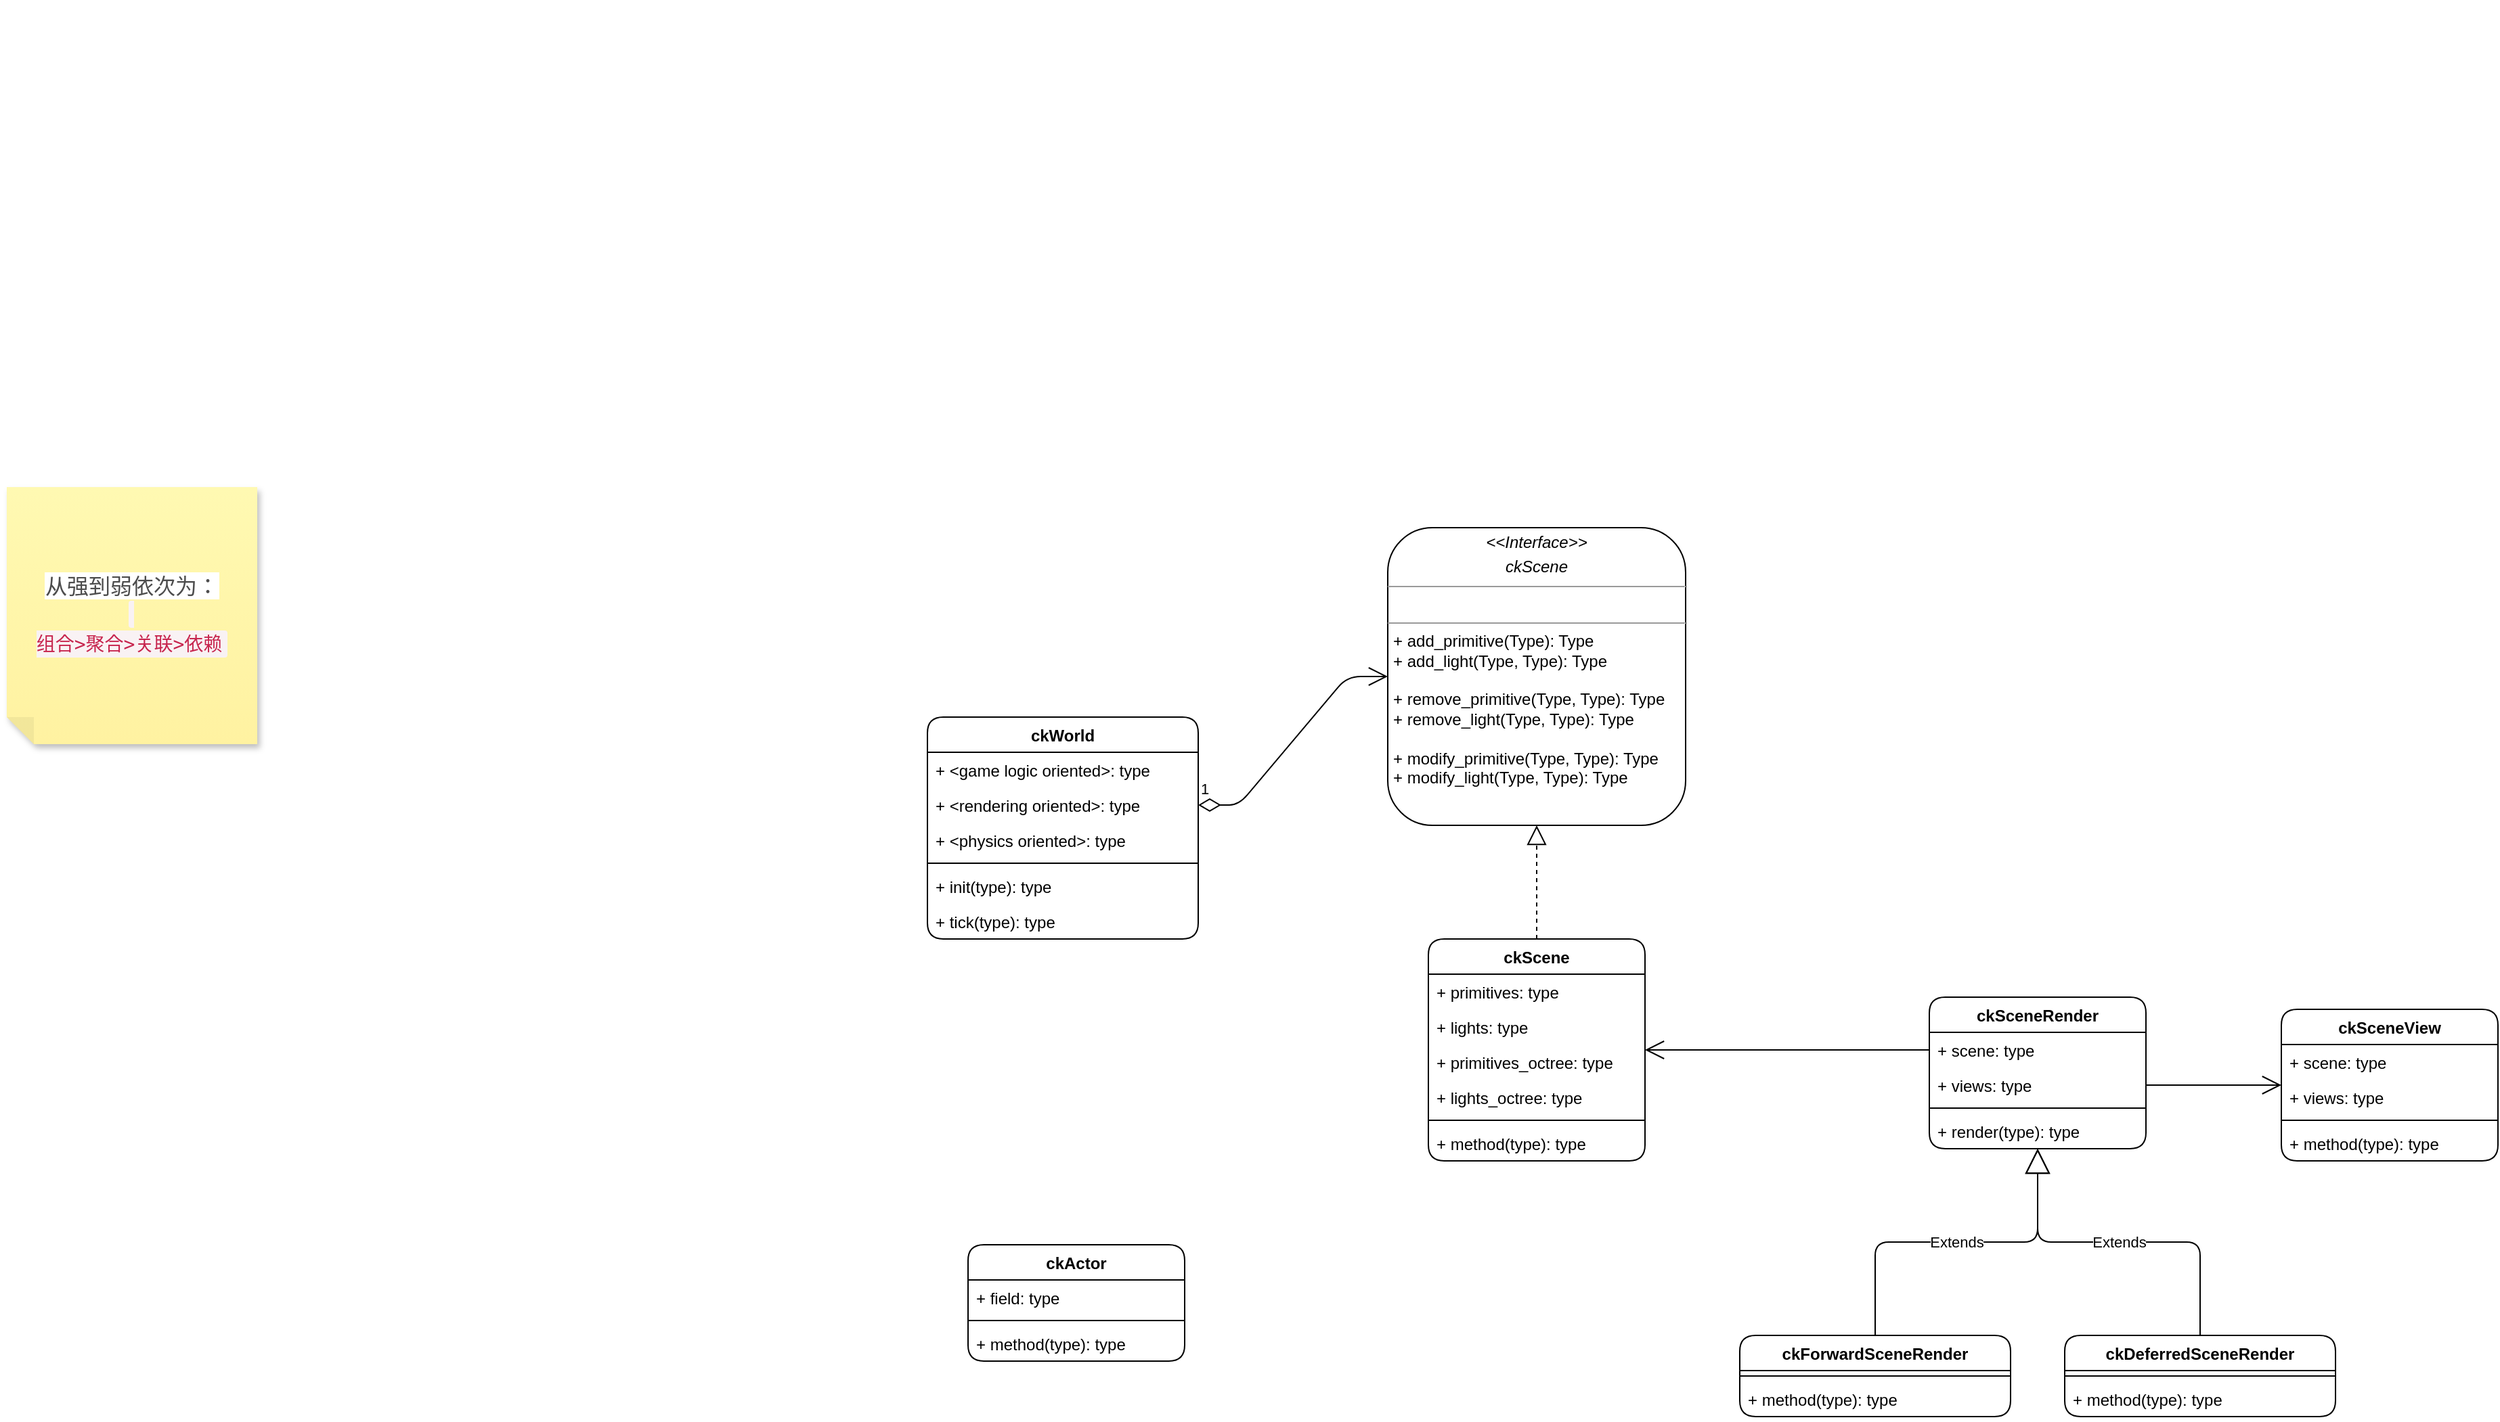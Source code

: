 <mxfile>
    <diagram id="3AVDMksvpy7tm43YDVcH" name="第 1 页">
        <mxGraphModel dx="1493" dy="656" grid="1" gridSize="10" guides="1" tooltips="1" connect="1" arrows="1" fold="1" page="1" pageScale="1" pageWidth="1169" pageHeight="827" math="0" shadow="0">
            <root>
                <mxCell id="0"/>
                <mxCell id="1" parent="0"/>
                <mxCell id="68" value="&lt;span style=&quot;color: rgb(77, 77, 77); font-family: -apple-system, &amp;quot;SF UI Text&amp;quot;, Arial, &amp;quot;PingFang SC&amp;quot;, &amp;quot;Hiragino Sans GB&amp;quot;, &amp;quot;Microsoft YaHei&amp;quot;, &amp;quot;WenQuanYi Micro Hei&amp;quot;, sans-serif; font-size: 16px; font-variant-ligatures: no-common-ligatures; text-align: start; background-color: rgb(255, 255, 255);&quot;&gt;从强到弱依次为：&lt;br&gt;&lt;/span&gt;&lt;code style=&quot;box-sizing: border-box; outline: 0px; font-family: &amp;quot;Source Code Pro&amp;quot;, &amp;quot;DejaVu Sans Mono&amp;quot;, &amp;quot;Ubuntu Mono&amp;quot;, &amp;quot;Anonymous Pro&amp;quot;, &amp;quot;Droid Sans Mono&amp;quot;, Menlo, Monaco, Consolas, Inconsolata, Courier, monospace, &amp;quot;PingFang SC&amp;quot;, &amp;quot;Microsoft YaHei&amp;quot;, sans-serif; font-size: 14px; line-height: 22px; color: rgb(199, 37, 78); background-color: rgb(249, 242, 244); border-radius: 2px; padding: 2px 4px; font-synthesis-style: auto; overflow-wrap: break-word; font-variant-ligatures: no-common-ligatures; text-align: start;&quot;&gt;&lt;br&gt;组合&amp;gt;聚合&amp;gt;关联&amp;gt;依赖&lt;/code&gt;" style="shape=note;whiteSpace=wrap;html=1;backgroundOutline=1;fontColor=#000000;darkOpacity=0.05;fillColor=#FFF9B2;strokeColor=none;fillStyle=solid;direction=west;gradientDirection=north;gradientColor=#FFF2A1;shadow=1;size=20;pointerEvents=1;rounded=1;" parent="1" vertex="1">
                    <mxGeometry x="40" y="400" width="185" height="190" as="geometry"/>
                </mxCell>
                <mxCell id="91" value="" style="shape=image;imageAspect=0;aspect=fixed;verticalLabelPosition=bottom;verticalAlign=top;image=https://img-blog.csdnimg.cn/20200224123104360.png;rounded=1;" parent="1" vertex="1">
                    <mxGeometry x="225" y="400" width="118.4" height="190" as="geometry"/>
                </mxCell>
                <mxCell id="96" value="" style="shape=image;imageAspect=0;aspect=fixed;verticalLabelPosition=bottom;verticalAlign=top;image=https://neil3d.github.io/assets/img/ppt-2016/big-picture.png;rounded=1;" vertex="1" parent="1">
                    <mxGeometry x="40" y="40" width="634.57" height="360" as="geometry"/>
                </mxCell>
                <mxCell id="101" value="ckWorld" style="swimlane;fontStyle=1;align=center;verticalAlign=top;childLayout=stackLayout;horizontal=1;startSize=26;horizontalStack=0;resizeParent=1;resizeParentMax=0;resizeLast=0;collapsible=1;marginBottom=0;rounded=1;" vertex="1" parent="1">
                    <mxGeometry x="720" y="570" width="200" height="164" as="geometry"/>
                </mxCell>
                <mxCell id="102" value="+ &lt;game logic oriented&gt;: type" style="text;strokeColor=none;fillColor=none;align=left;verticalAlign=top;spacingLeft=4;spacingRight=4;overflow=hidden;rotatable=0;points=[[0,0.5],[1,0.5]];portConstraint=eastwest;rounded=1;" vertex="1" parent="101">
                    <mxGeometry y="26" width="200" height="26" as="geometry"/>
                </mxCell>
                <mxCell id="105" value="+ &lt;rendering oriented&gt;: type" style="text;strokeColor=none;fillColor=none;align=left;verticalAlign=top;spacingLeft=4;spacingRight=4;overflow=hidden;rotatable=0;points=[[0,0.5],[1,0.5]];portConstraint=eastwest;rounded=1;" vertex="1" parent="101">
                    <mxGeometry y="52" width="200" height="26" as="geometry"/>
                </mxCell>
                <mxCell id="106" value="+ &lt;physics oriented&gt;: type" style="text;strokeColor=none;fillColor=none;align=left;verticalAlign=top;spacingLeft=4;spacingRight=4;overflow=hidden;rotatable=0;points=[[0,0.5],[1,0.5]];portConstraint=eastwest;rounded=1;" vertex="1" parent="101">
                    <mxGeometry y="78" width="200" height="26" as="geometry"/>
                </mxCell>
                <mxCell id="103" value="" style="line;strokeWidth=1;fillColor=none;align=left;verticalAlign=middle;spacingTop=-1;spacingLeft=3;spacingRight=3;rotatable=0;labelPosition=right;points=[];portConstraint=eastwest;strokeColor=inherit;rounded=1;" vertex="1" parent="101">
                    <mxGeometry y="104" width="200" height="8" as="geometry"/>
                </mxCell>
                <mxCell id="104" value="+ init(type): type" style="text;strokeColor=none;fillColor=none;align=left;verticalAlign=top;spacingLeft=4;spacingRight=4;overflow=hidden;rotatable=0;points=[[0,0.5],[1,0.5]];portConstraint=eastwest;rounded=1;" vertex="1" parent="101">
                    <mxGeometry y="112" width="200" height="26" as="geometry"/>
                </mxCell>
                <mxCell id="107" value="+ tick(type): type" style="text;strokeColor=none;fillColor=none;align=left;verticalAlign=top;spacingLeft=4;spacingRight=4;overflow=hidden;rotatable=0;points=[[0,0.5],[1,0.5]];portConstraint=eastwest;rounded=1;" vertex="1" parent="101">
                    <mxGeometry y="138" width="200" height="26" as="geometry"/>
                </mxCell>
                <mxCell id="112" value="ckScene" style="swimlane;fontStyle=1;align=center;verticalAlign=top;childLayout=stackLayout;horizontal=1;startSize=26;horizontalStack=0;resizeParent=1;resizeParentMax=0;resizeLast=0;collapsible=1;marginBottom=0;rounded=1;" vertex="1" parent="1">
                    <mxGeometry x="1090" y="734" width="160" height="164" as="geometry"/>
                </mxCell>
                <mxCell id="113" value="+ primitives: type" style="text;strokeColor=none;fillColor=none;align=left;verticalAlign=top;spacingLeft=4;spacingRight=4;overflow=hidden;rotatable=0;points=[[0,0.5],[1,0.5]];portConstraint=eastwest;rounded=1;" vertex="1" parent="112">
                    <mxGeometry y="26" width="160" height="26" as="geometry"/>
                </mxCell>
                <mxCell id="117" value="+ lights: type" style="text;strokeColor=none;fillColor=none;align=left;verticalAlign=top;spacingLeft=4;spacingRight=4;overflow=hidden;rotatable=0;points=[[0,0.5],[1,0.5]];portConstraint=eastwest;rounded=1;" vertex="1" parent="112">
                    <mxGeometry y="52" width="160" height="26" as="geometry"/>
                </mxCell>
                <mxCell id="120" value="+ primitives_octree: type" style="text;strokeColor=none;fillColor=none;align=left;verticalAlign=top;spacingLeft=4;spacingRight=4;overflow=hidden;rotatable=0;points=[[0,0.5],[1,0.5]];portConstraint=eastwest;rounded=1;" vertex="1" parent="112">
                    <mxGeometry y="78" width="160" height="26" as="geometry"/>
                </mxCell>
                <mxCell id="121" value="+ lights_octree: type" style="text;strokeColor=none;fillColor=none;align=left;verticalAlign=top;spacingLeft=4;spacingRight=4;overflow=hidden;rotatable=0;points=[[0,0.5],[1,0.5]];portConstraint=eastwest;rounded=1;" vertex="1" parent="112">
                    <mxGeometry y="104" width="160" height="26" as="geometry"/>
                </mxCell>
                <mxCell id="114" value="" style="line;strokeWidth=1;fillColor=none;align=left;verticalAlign=middle;spacingTop=-1;spacingLeft=3;spacingRight=3;rotatable=0;labelPosition=right;points=[];portConstraint=eastwest;strokeColor=inherit;rounded=1;" vertex="1" parent="112">
                    <mxGeometry y="130" width="160" height="8" as="geometry"/>
                </mxCell>
                <mxCell id="115" value="+ method(type): type" style="text;strokeColor=none;fillColor=none;align=left;verticalAlign=top;spacingLeft=4;spacingRight=4;overflow=hidden;rotatable=0;points=[[0,0.5],[1,0.5]];portConstraint=eastwest;rounded=1;" vertex="1" parent="112">
                    <mxGeometry y="138" width="160" height="26" as="geometry"/>
                </mxCell>
                <mxCell id="116" value="&lt;p style=&quot;margin:0px;margin-top:4px;text-align:center;&quot;&gt;&lt;i&gt;&amp;lt;&amp;lt;Interface&amp;gt;&amp;gt;&lt;/i&gt;&lt;br&gt;&lt;/p&gt;&lt;p style=&quot;margin:0px;margin-top:4px;text-align:center;&quot;&gt;&lt;i&gt;ckScene&lt;/i&gt;&lt;/p&gt;&lt;hr size=&quot;1&quot;&gt;&lt;p style=&quot;margin:0px;margin-left:4px;&quot;&gt;&lt;br&gt;&lt;/p&gt;&lt;hr size=&quot;1&quot;&gt;&lt;p style=&quot;margin:0px;margin-left:4px;&quot;&gt;+ add_primitive(Type): Type&lt;br&gt;+ add_light(Type, Type): Type&lt;/p&gt;&lt;p style=&quot;margin:0px;margin-left:4px;&quot;&gt;&lt;br&gt;&lt;/p&gt;&lt;p style=&quot;margin:0px;margin-left:4px;&quot;&gt;+ remove_primitive(Type, Type): Type&lt;br&gt;&lt;/p&gt;&lt;p style=&quot;margin:0px;margin-left:4px;&quot;&gt;+ remove_light(Type, Type): Type&lt;br&gt;&lt;/p&gt;&lt;p style=&quot;margin:0px;margin-left:4px;&quot;&gt;&lt;br&gt;&lt;/p&gt;&lt;p style=&quot;margin: 0px 0px 0px 4px;&quot;&gt;+ modify_primitive(Type, Type): Type&lt;br&gt;&lt;/p&gt;&lt;p style=&quot;margin: 0px 0px 0px 4px;&quot;&gt;+ modify_light(Type, Type): Type&lt;/p&gt;" style="verticalAlign=top;align=left;overflow=fill;fontSize=12;fontFamily=Helvetica;html=1;rounded=1;" vertex="1" parent="1">
                    <mxGeometry x="1060" y="430" width="220" height="220" as="geometry"/>
                </mxCell>
                <mxCell id="118" value="" style="endArrow=block;dashed=1;endFill=0;endSize=12;html=1;rounded=1;exitX=0.5;exitY=0;exitDx=0;exitDy=0;entryX=0.5;entryY=1;entryDx=0;entryDy=0;" edge="1" parent="1" source="112" target="116">
                    <mxGeometry width="160" relative="1" as="geometry">
                        <mxPoint x="1510" y="540" as="sourcePoint"/>
                        <mxPoint x="1170" y="670" as="targetPoint"/>
                    </mxGeometry>
                </mxCell>
                <mxCell id="119" value="1" style="endArrow=open;html=1;endSize=12;startArrow=diamondThin;startSize=14;startFill=0;edgeStyle=entityRelationEdgeStyle;align=left;verticalAlign=bottom;rounded=1;exitX=1;exitY=0.5;exitDx=0;exitDy=0;" edge="1" parent="1" source="105" target="116">
                    <mxGeometry x="-1" y="3" relative="1" as="geometry">
                        <mxPoint x="790" y="570" as="sourcePoint"/>
                        <mxPoint x="990" y="570" as="targetPoint"/>
                    </mxGeometry>
                </mxCell>
                <mxCell id="123" value="" style="endArrow=open;endFill=1;endSize=12;html=1;rounded=1;exitX=0;exitY=0.5;exitDx=0;exitDy=0;edgeStyle=entityRelationEdgeStyle;" edge="1" parent="1" source="125" target="112">
                    <mxGeometry width="160" relative="1" as="geometry">
                        <mxPoint x="1400" y="780" as="sourcePoint"/>
                        <mxPoint x="1300" y="790" as="targetPoint"/>
                    </mxGeometry>
                </mxCell>
                <mxCell id="124" value="ckSceneRender" style="swimlane;fontStyle=1;align=center;verticalAlign=top;childLayout=stackLayout;horizontal=1;startSize=26;horizontalStack=0;resizeParent=1;resizeParentMax=0;resizeLast=0;collapsible=1;marginBottom=0;rounded=1;" vertex="1" parent="1">
                    <mxGeometry x="1460" y="777" width="160" height="112" as="geometry"/>
                </mxCell>
                <mxCell id="125" value="+ scene: type" style="text;strokeColor=none;fillColor=none;align=left;verticalAlign=top;spacingLeft=4;spacingRight=4;overflow=hidden;rotatable=0;points=[[0,0.5],[1,0.5]];portConstraint=eastwest;rounded=1;" vertex="1" parent="124">
                    <mxGeometry y="26" width="160" height="26" as="geometry"/>
                </mxCell>
                <mxCell id="141" value="+ views: type" style="text;strokeColor=none;fillColor=none;align=left;verticalAlign=top;spacingLeft=4;spacingRight=4;overflow=hidden;rotatable=0;points=[[0,0.5],[1,0.5]];portConstraint=eastwest;rounded=1;" vertex="1" parent="124">
                    <mxGeometry y="52" width="160" height="26" as="geometry"/>
                </mxCell>
                <mxCell id="129" value="" style="line;strokeWidth=1;fillColor=none;align=left;verticalAlign=middle;spacingTop=-1;spacingLeft=3;spacingRight=3;rotatable=0;labelPosition=right;points=[];portConstraint=eastwest;strokeColor=inherit;rounded=1;" vertex="1" parent="124">
                    <mxGeometry y="78" width="160" height="8" as="geometry"/>
                </mxCell>
                <mxCell id="130" value="+ render(type): type" style="text;strokeColor=none;fillColor=none;align=left;verticalAlign=top;spacingLeft=4;spacingRight=4;overflow=hidden;rotatable=0;points=[[0,0.5],[1,0.5]];portConstraint=eastwest;rounded=1;" vertex="1" parent="124">
                    <mxGeometry y="86" width="160" height="26" as="geometry"/>
                </mxCell>
                <mxCell id="131" value="ckForwardSceneRender" style="swimlane;fontStyle=1;align=center;verticalAlign=top;childLayout=stackLayout;horizontal=1;startSize=26;horizontalStack=0;resizeParent=1;resizeParentMax=0;resizeLast=0;collapsible=1;marginBottom=0;rounded=1;" vertex="1" parent="1">
                    <mxGeometry x="1320" y="1027" width="200" height="60" as="geometry"/>
                </mxCell>
                <mxCell id="133" value="" style="line;strokeWidth=1;fillColor=none;align=left;verticalAlign=middle;spacingTop=-1;spacingLeft=3;spacingRight=3;rotatable=0;labelPosition=right;points=[];portConstraint=eastwest;strokeColor=inherit;rounded=1;" vertex="1" parent="131">
                    <mxGeometry y="26" width="200" height="8" as="geometry"/>
                </mxCell>
                <mxCell id="134" value="+ method(type): type" style="text;strokeColor=none;fillColor=none;align=left;verticalAlign=top;spacingLeft=4;spacingRight=4;overflow=hidden;rotatable=0;points=[[0,0.5],[1,0.5]];portConstraint=eastwest;rounded=1;" vertex="1" parent="131">
                    <mxGeometry y="34" width="200" height="26" as="geometry"/>
                </mxCell>
                <mxCell id="135" value="ckDeferredSceneRender" style="swimlane;fontStyle=1;align=center;verticalAlign=top;childLayout=stackLayout;horizontal=1;startSize=26;horizontalStack=0;resizeParent=1;resizeParentMax=0;resizeLast=0;collapsible=1;marginBottom=0;rounded=1;" vertex="1" parent="1">
                    <mxGeometry x="1560" y="1027" width="200" height="60" as="geometry"/>
                </mxCell>
                <mxCell id="137" value="" style="line;strokeWidth=1;fillColor=none;align=left;verticalAlign=middle;spacingTop=-1;spacingLeft=3;spacingRight=3;rotatable=0;labelPosition=right;points=[];portConstraint=eastwest;strokeColor=inherit;rounded=1;" vertex="1" parent="135">
                    <mxGeometry y="26" width="200" height="8" as="geometry"/>
                </mxCell>
                <mxCell id="138" value="+ method(type): type" style="text;strokeColor=none;fillColor=none;align=left;verticalAlign=top;spacingLeft=4;spacingRight=4;overflow=hidden;rotatable=0;points=[[0,0.5],[1,0.5]];portConstraint=eastwest;rounded=1;" vertex="1" parent="135">
                    <mxGeometry y="34" width="200" height="26" as="geometry"/>
                </mxCell>
                <mxCell id="139" value="Extends" style="endArrow=block;endSize=16;endFill=0;html=1;rounded=1;exitX=0.5;exitY=0;exitDx=0;exitDy=0;edgeStyle=orthogonalEdgeStyle;" edge="1" parent="1" source="131" target="124">
                    <mxGeometry width="160" relative="1" as="geometry">
                        <mxPoint x="1350" y="1020" as="sourcePoint"/>
                        <mxPoint x="1510" y="1020" as="targetPoint"/>
                    </mxGeometry>
                </mxCell>
                <mxCell id="140" value="Extends" style="endArrow=block;endSize=16;endFill=0;html=1;rounded=1;exitX=0.5;exitY=0;exitDx=0;exitDy=0;edgeStyle=orthogonalEdgeStyle;" edge="1" parent="1" source="135" target="124">
                    <mxGeometry width="160" relative="1" as="geometry">
                        <mxPoint x="1430" y="1090" as="sourcePoint"/>
                        <mxPoint x="1523.807" y="936.0" as="targetPoint"/>
                    </mxGeometry>
                </mxCell>
                <mxCell id="142" value="ckSceneView" style="swimlane;fontStyle=1;align=center;verticalAlign=top;childLayout=stackLayout;horizontal=1;startSize=26;horizontalStack=0;resizeParent=1;resizeParentMax=0;resizeLast=0;collapsible=1;marginBottom=0;rounded=1;" vertex="1" parent="1">
                    <mxGeometry x="1720" y="786" width="160" height="112" as="geometry"/>
                </mxCell>
                <mxCell id="143" value="+ scene: type" style="text;strokeColor=none;fillColor=none;align=left;verticalAlign=top;spacingLeft=4;spacingRight=4;overflow=hidden;rotatable=0;points=[[0,0.5],[1,0.5]];portConstraint=eastwest;rounded=1;" vertex="1" parent="142">
                    <mxGeometry y="26" width="160" height="26" as="geometry"/>
                </mxCell>
                <mxCell id="144" value="+ views: type" style="text;strokeColor=none;fillColor=none;align=left;verticalAlign=top;spacingLeft=4;spacingRight=4;overflow=hidden;rotatable=0;points=[[0,0.5],[1,0.5]];portConstraint=eastwest;rounded=1;" vertex="1" parent="142">
                    <mxGeometry y="52" width="160" height="26" as="geometry"/>
                </mxCell>
                <mxCell id="145" value="" style="line;strokeWidth=1;fillColor=none;align=left;verticalAlign=middle;spacingTop=-1;spacingLeft=3;spacingRight=3;rotatable=0;labelPosition=right;points=[];portConstraint=eastwest;strokeColor=inherit;rounded=1;" vertex="1" parent="142">
                    <mxGeometry y="78" width="160" height="8" as="geometry"/>
                </mxCell>
                <mxCell id="146" value="+ method(type): type" style="text;strokeColor=none;fillColor=none;align=left;verticalAlign=top;spacingLeft=4;spacingRight=4;overflow=hidden;rotatable=0;points=[[0,0.5],[1,0.5]];portConstraint=eastwest;rounded=1;" vertex="1" parent="142">
                    <mxGeometry y="86" width="160" height="26" as="geometry"/>
                </mxCell>
                <mxCell id="147" value="" style="endArrow=open;endFill=1;endSize=12;html=1;rounded=1;exitX=1;exitY=0.5;exitDx=0;exitDy=0;edgeStyle=entityRelationEdgeStyle;" edge="1" parent="1" source="141" target="142">
                    <mxGeometry width="160" relative="1" as="geometry">
                        <mxPoint x="1470" y="826" as="sourcePoint"/>
                        <mxPoint x="1260" y="763" as="targetPoint"/>
                    </mxGeometry>
                </mxCell>
                <mxCell id="148" value="ckActor" style="swimlane;fontStyle=1;align=center;verticalAlign=top;childLayout=stackLayout;horizontal=1;startSize=26;horizontalStack=0;resizeParent=1;resizeParentMax=0;resizeLast=0;collapsible=1;marginBottom=0;rounded=1;" vertex="1" parent="1">
                    <mxGeometry x="750" y="960" width="160" height="86" as="geometry"/>
                </mxCell>
                <mxCell id="149" value="+ field: type" style="text;strokeColor=none;fillColor=none;align=left;verticalAlign=top;spacingLeft=4;spacingRight=4;overflow=hidden;rotatable=0;points=[[0,0.5],[1,0.5]];portConstraint=eastwest;rounded=1;" vertex="1" parent="148">
                    <mxGeometry y="26" width="160" height="26" as="geometry"/>
                </mxCell>
                <mxCell id="150" value="" style="line;strokeWidth=1;fillColor=none;align=left;verticalAlign=middle;spacingTop=-1;spacingLeft=3;spacingRight=3;rotatable=0;labelPosition=right;points=[];portConstraint=eastwest;strokeColor=inherit;rounded=1;" vertex="1" parent="148">
                    <mxGeometry y="52" width="160" height="8" as="geometry"/>
                </mxCell>
                <mxCell id="151" value="+ method(type): type" style="text;strokeColor=none;fillColor=none;align=left;verticalAlign=top;spacingLeft=4;spacingRight=4;overflow=hidden;rotatable=0;points=[[0,0.5],[1,0.5]];portConstraint=eastwest;rounded=1;" vertex="1" parent="148">
                    <mxGeometry y="60" width="160" height="26" as="geometry"/>
                </mxCell>
            </root>
        </mxGraphModel>
    </diagram>
</mxfile>